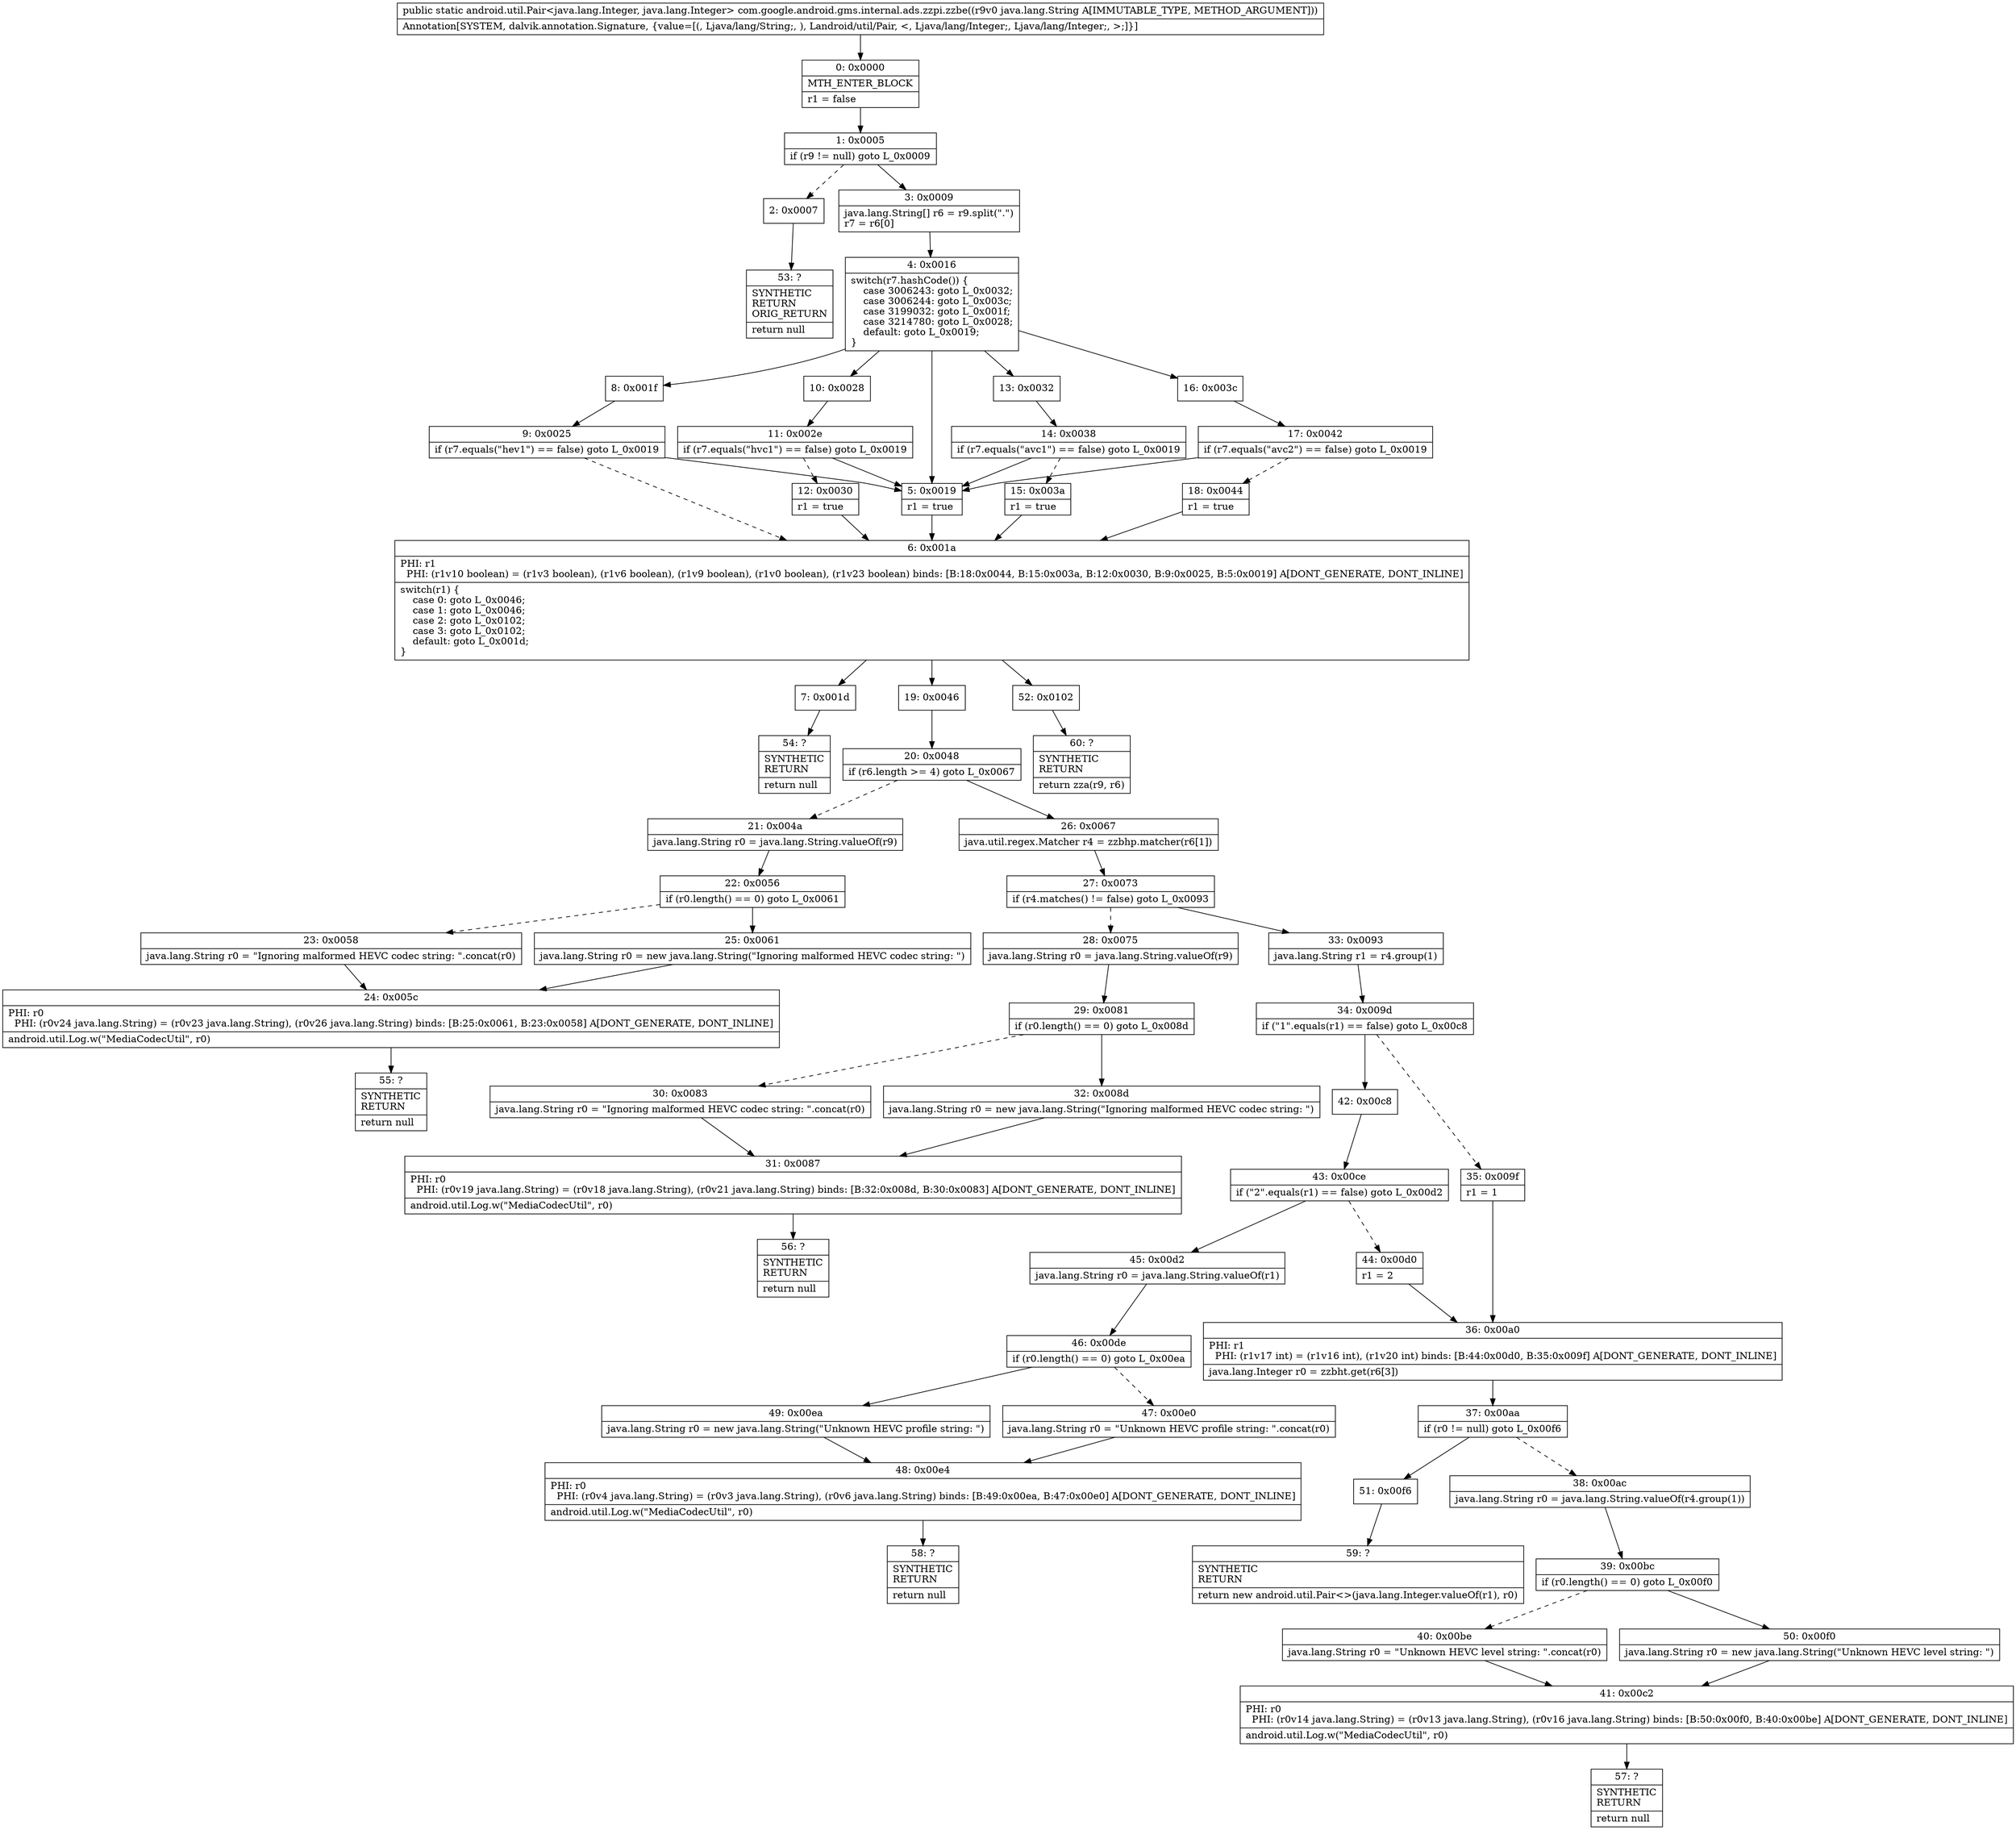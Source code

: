 digraph "CFG forcom.google.android.gms.internal.ads.zzpi.zzbe(Ljava\/lang\/String;)Landroid\/util\/Pair;" {
Node_0 [shape=record,label="{0\:\ 0x0000|MTH_ENTER_BLOCK\l|r1 = false\l}"];
Node_1 [shape=record,label="{1\:\ 0x0005|if (r9 != null) goto L_0x0009\l}"];
Node_2 [shape=record,label="{2\:\ 0x0007}"];
Node_3 [shape=record,label="{3\:\ 0x0009|java.lang.String[] r6 = r9.split(\".\")\lr7 = r6[0]\l}"];
Node_4 [shape=record,label="{4\:\ 0x0016|switch(r7.hashCode()) \{\l    case 3006243: goto L_0x0032;\l    case 3006244: goto L_0x003c;\l    case 3199032: goto L_0x001f;\l    case 3214780: goto L_0x0028;\l    default: goto L_0x0019;\l\}\l}"];
Node_5 [shape=record,label="{5\:\ 0x0019|r1 = true\l}"];
Node_6 [shape=record,label="{6\:\ 0x001a|PHI: r1 \l  PHI: (r1v10 boolean) = (r1v3 boolean), (r1v6 boolean), (r1v9 boolean), (r1v0 boolean), (r1v23 boolean) binds: [B:18:0x0044, B:15:0x003a, B:12:0x0030, B:9:0x0025, B:5:0x0019] A[DONT_GENERATE, DONT_INLINE]\l|switch(r1) \{\l    case 0: goto L_0x0046;\l    case 1: goto L_0x0046;\l    case 2: goto L_0x0102;\l    case 3: goto L_0x0102;\l    default: goto L_0x001d;\l\}\l}"];
Node_7 [shape=record,label="{7\:\ 0x001d}"];
Node_8 [shape=record,label="{8\:\ 0x001f}"];
Node_9 [shape=record,label="{9\:\ 0x0025|if (r7.equals(\"hev1\") == false) goto L_0x0019\l}"];
Node_10 [shape=record,label="{10\:\ 0x0028}"];
Node_11 [shape=record,label="{11\:\ 0x002e|if (r7.equals(\"hvc1\") == false) goto L_0x0019\l}"];
Node_12 [shape=record,label="{12\:\ 0x0030|r1 = true\l}"];
Node_13 [shape=record,label="{13\:\ 0x0032}"];
Node_14 [shape=record,label="{14\:\ 0x0038|if (r7.equals(\"avc1\") == false) goto L_0x0019\l}"];
Node_15 [shape=record,label="{15\:\ 0x003a|r1 = true\l}"];
Node_16 [shape=record,label="{16\:\ 0x003c}"];
Node_17 [shape=record,label="{17\:\ 0x0042|if (r7.equals(\"avc2\") == false) goto L_0x0019\l}"];
Node_18 [shape=record,label="{18\:\ 0x0044|r1 = true\l}"];
Node_19 [shape=record,label="{19\:\ 0x0046}"];
Node_20 [shape=record,label="{20\:\ 0x0048|if (r6.length \>= 4) goto L_0x0067\l}"];
Node_21 [shape=record,label="{21\:\ 0x004a|java.lang.String r0 = java.lang.String.valueOf(r9)\l}"];
Node_22 [shape=record,label="{22\:\ 0x0056|if (r0.length() == 0) goto L_0x0061\l}"];
Node_23 [shape=record,label="{23\:\ 0x0058|java.lang.String r0 = \"Ignoring malformed HEVC codec string: \".concat(r0)\l}"];
Node_24 [shape=record,label="{24\:\ 0x005c|PHI: r0 \l  PHI: (r0v24 java.lang.String) = (r0v23 java.lang.String), (r0v26 java.lang.String) binds: [B:25:0x0061, B:23:0x0058] A[DONT_GENERATE, DONT_INLINE]\l|android.util.Log.w(\"MediaCodecUtil\", r0)\l}"];
Node_25 [shape=record,label="{25\:\ 0x0061|java.lang.String r0 = new java.lang.String(\"Ignoring malformed HEVC codec string: \")\l}"];
Node_26 [shape=record,label="{26\:\ 0x0067|java.util.regex.Matcher r4 = zzbhp.matcher(r6[1])\l}"];
Node_27 [shape=record,label="{27\:\ 0x0073|if (r4.matches() != false) goto L_0x0093\l}"];
Node_28 [shape=record,label="{28\:\ 0x0075|java.lang.String r0 = java.lang.String.valueOf(r9)\l}"];
Node_29 [shape=record,label="{29\:\ 0x0081|if (r0.length() == 0) goto L_0x008d\l}"];
Node_30 [shape=record,label="{30\:\ 0x0083|java.lang.String r0 = \"Ignoring malformed HEVC codec string: \".concat(r0)\l}"];
Node_31 [shape=record,label="{31\:\ 0x0087|PHI: r0 \l  PHI: (r0v19 java.lang.String) = (r0v18 java.lang.String), (r0v21 java.lang.String) binds: [B:32:0x008d, B:30:0x0083] A[DONT_GENERATE, DONT_INLINE]\l|android.util.Log.w(\"MediaCodecUtil\", r0)\l}"];
Node_32 [shape=record,label="{32\:\ 0x008d|java.lang.String r0 = new java.lang.String(\"Ignoring malformed HEVC codec string: \")\l}"];
Node_33 [shape=record,label="{33\:\ 0x0093|java.lang.String r1 = r4.group(1)\l}"];
Node_34 [shape=record,label="{34\:\ 0x009d|if (\"1\".equals(r1) == false) goto L_0x00c8\l}"];
Node_35 [shape=record,label="{35\:\ 0x009f|r1 = 1\l}"];
Node_36 [shape=record,label="{36\:\ 0x00a0|PHI: r1 \l  PHI: (r1v17 int) = (r1v16 int), (r1v20 int) binds: [B:44:0x00d0, B:35:0x009f] A[DONT_GENERATE, DONT_INLINE]\l|java.lang.Integer r0 = zzbht.get(r6[3])\l}"];
Node_37 [shape=record,label="{37\:\ 0x00aa|if (r0 != null) goto L_0x00f6\l}"];
Node_38 [shape=record,label="{38\:\ 0x00ac|java.lang.String r0 = java.lang.String.valueOf(r4.group(1))\l}"];
Node_39 [shape=record,label="{39\:\ 0x00bc|if (r0.length() == 0) goto L_0x00f0\l}"];
Node_40 [shape=record,label="{40\:\ 0x00be|java.lang.String r0 = \"Unknown HEVC level string: \".concat(r0)\l}"];
Node_41 [shape=record,label="{41\:\ 0x00c2|PHI: r0 \l  PHI: (r0v14 java.lang.String) = (r0v13 java.lang.String), (r0v16 java.lang.String) binds: [B:50:0x00f0, B:40:0x00be] A[DONT_GENERATE, DONT_INLINE]\l|android.util.Log.w(\"MediaCodecUtil\", r0)\l}"];
Node_42 [shape=record,label="{42\:\ 0x00c8}"];
Node_43 [shape=record,label="{43\:\ 0x00ce|if (\"2\".equals(r1) == false) goto L_0x00d2\l}"];
Node_44 [shape=record,label="{44\:\ 0x00d0|r1 = 2\l}"];
Node_45 [shape=record,label="{45\:\ 0x00d2|java.lang.String r0 = java.lang.String.valueOf(r1)\l}"];
Node_46 [shape=record,label="{46\:\ 0x00de|if (r0.length() == 0) goto L_0x00ea\l}"];
Node_47 [shape=record,label="{47\:\ 0x00e0|java.lang.String r0 = \"Unknown HEVC profile string: \".concat(r0)\l}"];
Node_48 [shape=record,label="{48\:\ 0x00e4|PHI: r0 \l  PHI: (r0v4 java.lang.String) = (r0v3 java.lang.String), (r0v6 java.lang.String) binds: [B:49:0x00ea, B:47:0x00e0] A[DONT_GENERATE, DONT_INLINE]\l|android.util.Log.w(\"MediaCodecUtil\", r0)\l}"];
Node_49 [shape=record,label="{49\:\ 0x00ea|java.lang.String r0 = new java.lang.String(\"Unknown HEVC profile string: \")\l}"];
Node_50 [shape=record,label="{50\:\ 0x00f0|java.lang.String r0 = new java.lang.String(\"Unknown HEVC level string: \")\l}"];
Node_51 [shape=record,label="{51\:\ 0x00f6}"];
Node_52 [shape=record,label="{52\:\ 0x0102}"];
Node_53 [shape=record,label="{53\:\ ?|SYNTHETIC\lRETURN\lORIG_RETURN\l|return null\l}"];
Node_54 [shape=record,label="{54\:\ ?|SYNTHETIC\lRETURN\l|return null\l}"];
Node_55 [shape=record,label="{55\:\ ?|SYNTHETIC\lRETURN\l|return null\l}"];
Node_56 [shape=record,label="{56\:\ ?|SYNTHETIC\lRETURN\l|return null\l}"];
Node_57 [shape=record,label="{57\:\ ?|SYNTHETIC\lRETURN\l|return null\l}"];
Node_58 [shape=record,label="{58\:\ ?|SYNTHETIC\lRETURN\l|return null\l}"];
Node_59 [shape=record,label="{59\:\ ?|SYNTHETIC\lRETURN\l|return new android.util.Pair\<\>(java.lang.Integer.valueOf(r1), r0)\l}"];
Node_60 [shape=record,label="{60\:\ ?|SYNTHETIC\lRETURN\l|return zza(r9, r6)\l}"];
MethodNode[shape=record,label="{public static android.util.Pair\<java.lang.Integer, java.lang.Integer\> com.google.android.gms.internal.ads.zzpi.zzbe((r9v0 java.lang.String A[IMMUTABLE_TYPE, METHOD_ARGUMENT]))  | Annotation[SYSTEM, dalvik.annotation.Signature, \{value=[(, Ljava\/lang\/String;, ), Landroid\/util\/Pair, \<, Ljava\/lang\/Integer;, Ljava\/lang\/Integer;, \>;]\}]\l}"];
MethodNode -> Node_0;
Node_0 -> Node_1;
Node_1 -> Node_2[style=dashed];
Node_1 -> Node_3;
Node_2 -> Node_53;
Node_3 -> Node_4;
Node_4 -> Node_5;
Node_4 -> Node_8;
Node_4 -> Node_10;
Node_4 -> Node_13;
Node_4 -> Node_16;
Node_5 -> Node_6;
Node_6 -> Node_7;
Node_6 -> Node_19;
Node_6 -> Node_52;
Node_7 -> Node_54;
Node_8 -> Node_9;
Node_9 -> Node_5;
Node_9 -> Node_6[style=dashed];
Node_10 -> Node_11;
Node_11 -> Node_5;
Node_11 -> Node_12[style=dashed];
Node_12 -> Node_6;
Node_13 -> Node_14;
Node_14 -> Node_5;
Node_14 -> Node_15[style=dashed];
Node_15 -> Node_6;
Node_16 -> Node_17;
Node_17 -> Node_5;
Node_17 -> Node_18[style=dashed];
Node_18 -> Node_6;
Node_19 -> Node_20;
Node_20 -> Node_21[style=dashed];
Node_20 -> Node_26;
Node_21 -> Node_22;
Node_22 -> Node_23[style=dashed];
Node_22 -> Node_25;
Node_23 -> Node_24;
Node_24 -> Node_55;
Node_25 -> Node_24;
Node_26 -> Node_27;
Node_27 -> Node_28[style=dashed];
Node_27 -> Node_33;
Node_28 -> Node_29;
Node_29 -> Node_30[style=dashed];
Node_29 -> Node_32;
Node_30 -> Node_31;
Node_31 -> Node_56;
Node_32 -> Node_31;
Node_33 -> Node_34;
Node_34 -> Node_35[style=dashed];
Node_34 -> Node_42;
Node_35 -> Node_36;
Node_36 -> Node_37;
Node_37 -> Node_38[style=dashed];
Node_37 -> Node_51;
Node_38 -> Node_39;
Node_39 -> Node_40[style=dashed];
Node_39 -> Node_50;
Node_40 -> Node_41;
Node_41 -> Node_57;
Node_42 -> Node_43;
Node_43 -> Node_44[style=dashed];
Node_43 -> Node_45;
Node_44 -> Node_36;
Node_45 -> Node_46;
Node_46 -> Node_47[style=dashed];
Node_46 -> Node_49;
Node_47 -> Node_48;
Node_48 -> Node_58;
Node_49 -> Node_48;
Node_50 -> Node_41;
Node_51 -> Node_59;
Node_52 -> Node_60;
}

